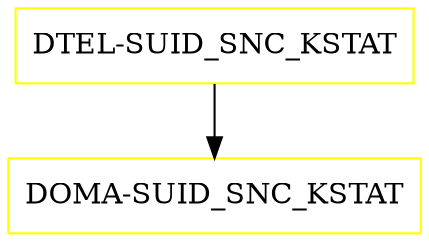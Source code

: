 digraph G {
  "DTEL-SUID_SNC_KSTAT" [shape=box,color=yellow];
  "DOMA-SUID_SNC_KSTAT" [shape=box,color=yellow,URL="./DOMA_SUID_SNC_KSTAT.html"];
  "DTEL-SUID_SNC_KSTAT" -> "DOMA-SUID_SNC_KSTAT";
}
